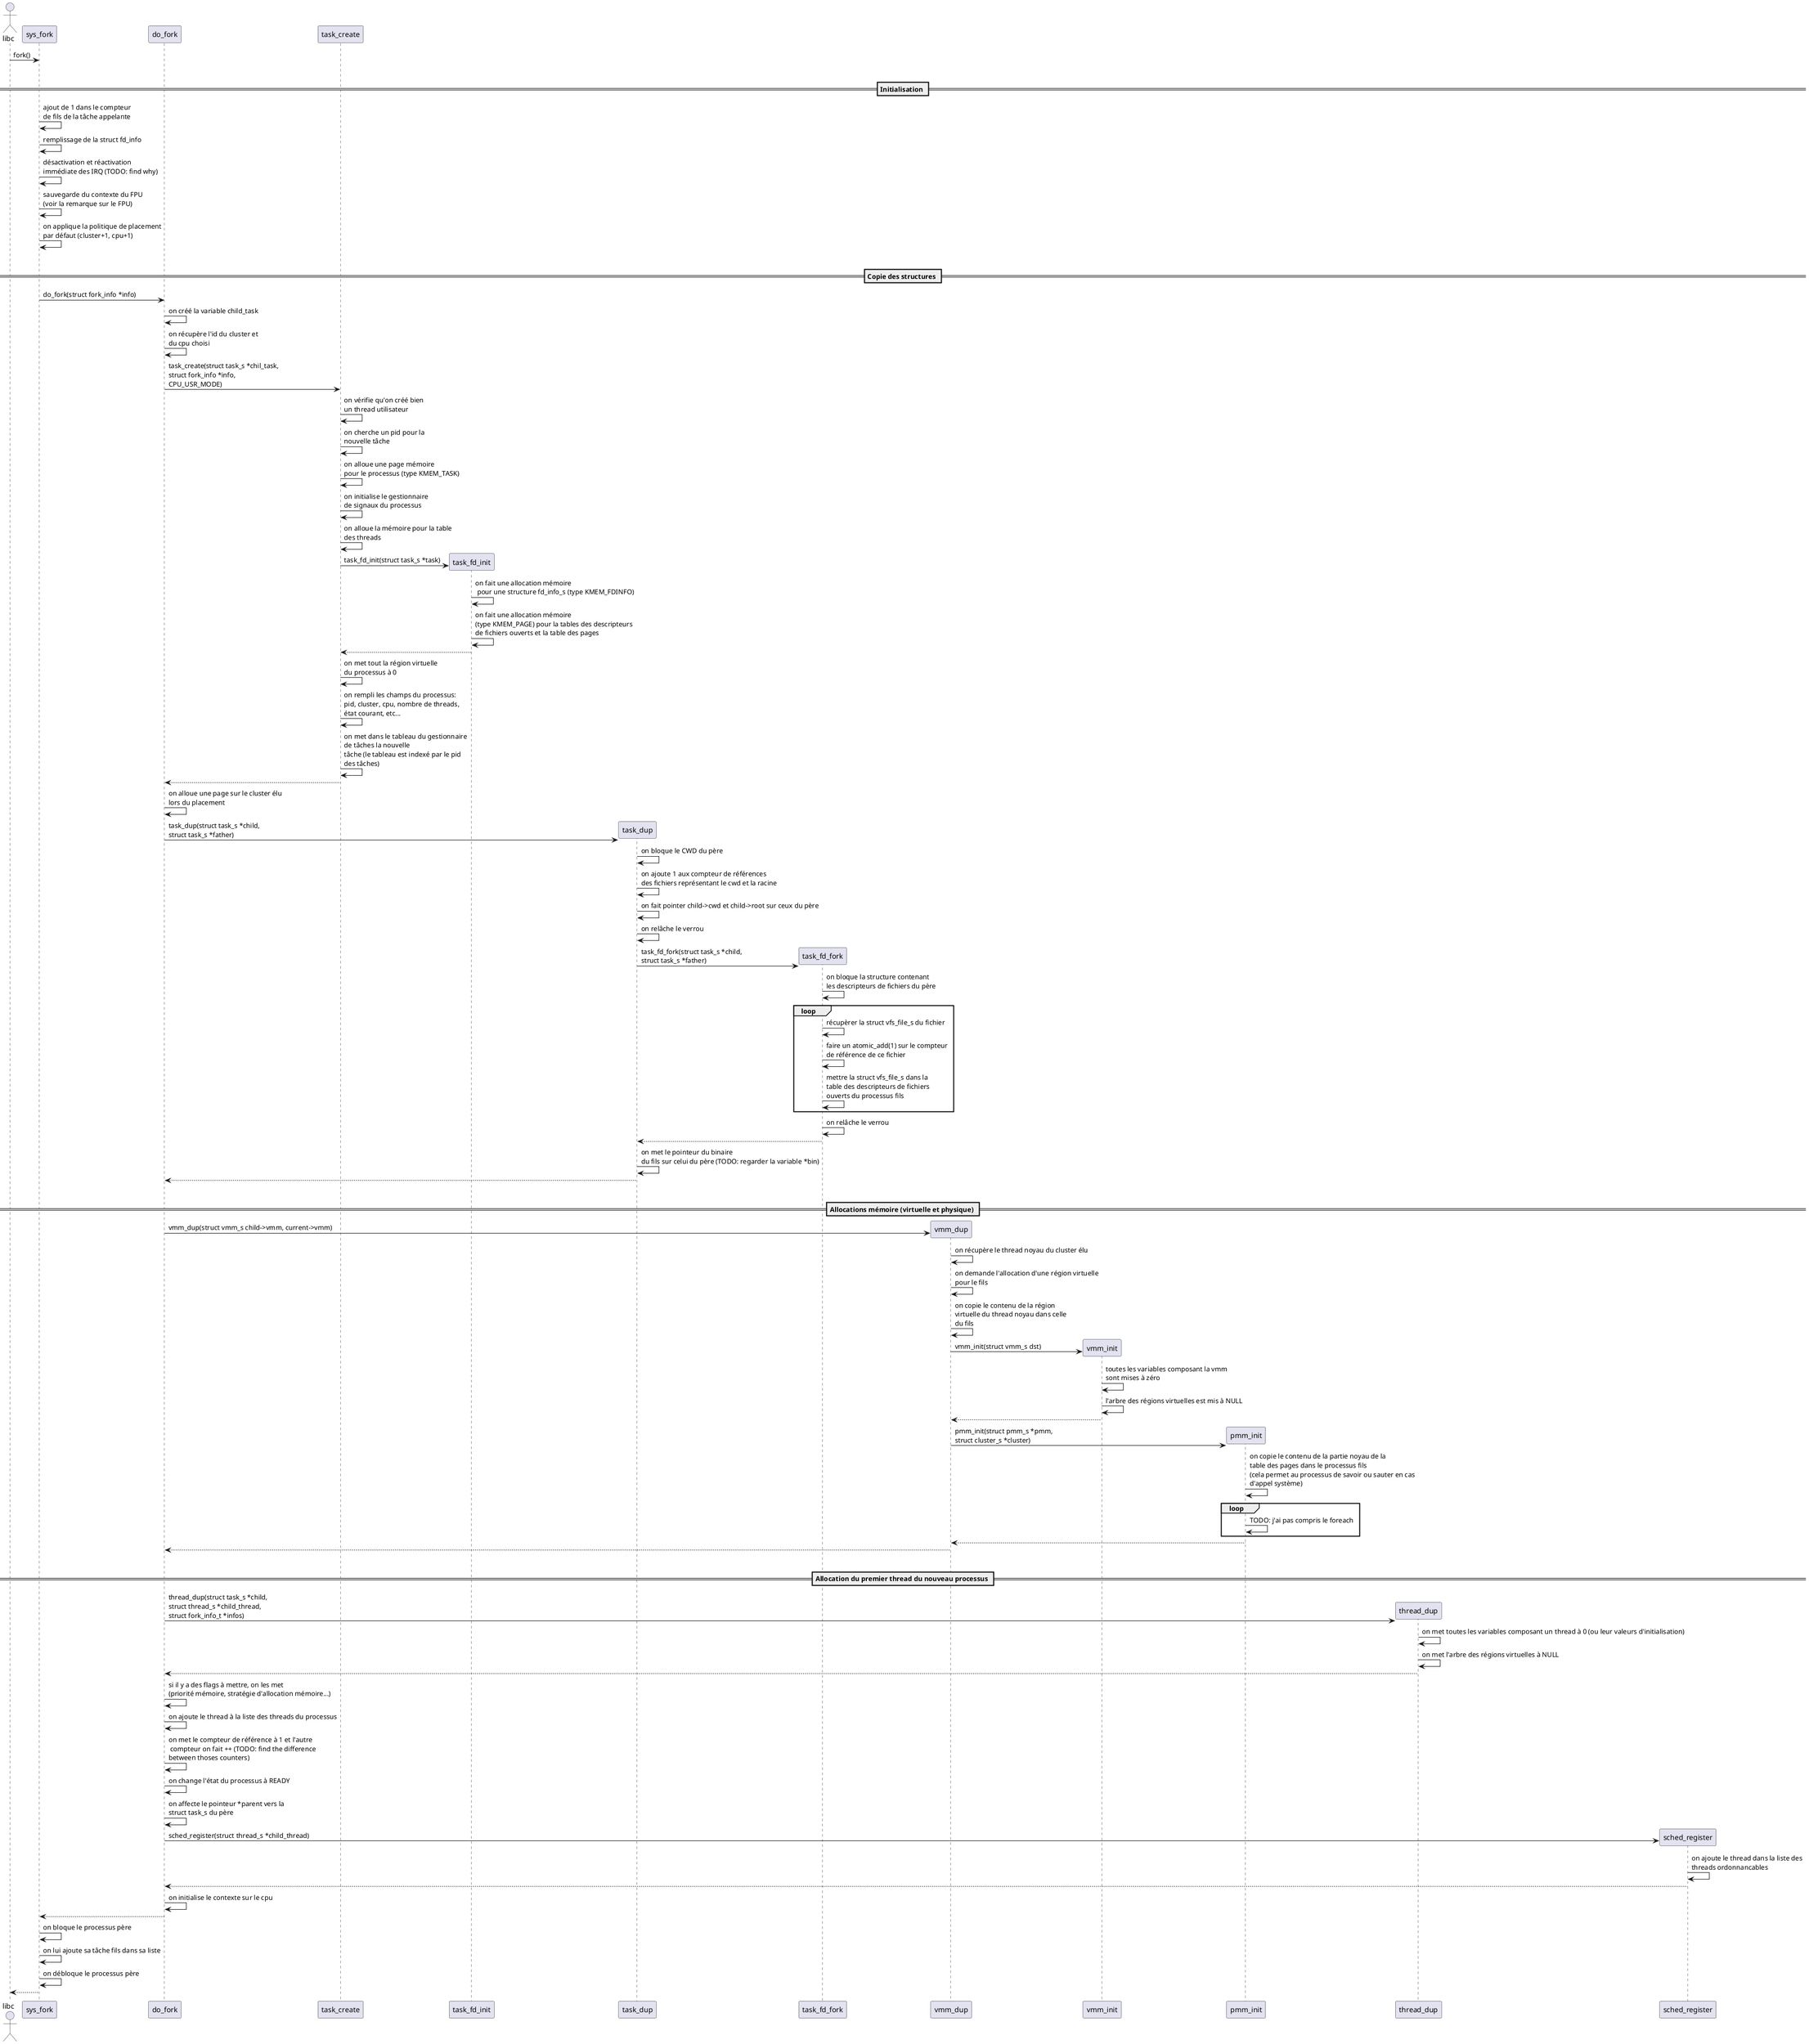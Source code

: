 @startuml

actor libc
libc -> sys_fork : fork()

|||
== Initialisation ==

sys_fork -> sys_fork : ajout de 1 dans le compteur\nde fils de la tâche appelante
sys_fork -> sys_fork : remplissage de la struct fd_info
sys_fork -> sys_fork : désactivation et réactivation\nimmédiate des IRQ (TODO: find why)
sys_fork -> sys_fork : sauvegarde du contexte du FPU\n(voir la remarque sur le FPU)
sys_fork -> sys_fork : on applique la politique de placement\npar défaut (cluster+1, cpu+1)


|||
== Copie des structures ==

sys_fork -> do_fork  : do_fork(struct fork_info *info)

do_fork -> do_fork   : on créé la variable child_task
do_fork -> do_fork   : on récupère l'id du cluster et\ndu cpu choisi
do_fork -> task_create      : task_create(struct task_s *chil_task,\nstruct fork_info *info,\nCPU_USR_MODE)

task_create -> task_create  : on vérifie qu'on créé bien\nun thread utilisateur
task_create -> task_create  : on cherche un pid pour la\nnouvelle tâche
task_create -> task_create  : on alloue une page mémoire\npour le processus (type KMEM_TASK)
task_create -> task_create  : on initialise le gestionnaire\nde signaux du processus
task_create -> task_create  : on alloue la mémoire pour la table\ndes threads
create task_fd_init
task_create -> task_fd_init : task_fd_init(struct task_s *task)

task_fd_init -> task_fd_init: on fait une allocation mémoire\n pour une structure fd_info_s (type KMEM_FDINFO)
task_fd_init -> task_fd_init: on fait une allocation mémoire\n(type KMEM_PAGE) pour la tables des descripteurs\nde fichiers ouverts et la table des pages
task_fd_init --> task_create

task_create -> task_create  : on met tout la région virtuelle\ndu processus à 0
task_create -> task_create  : on rempli les champs du processus:\npid, cluster, cpu, nombre de threads,\nétat courant, etc...
task_create -> task_create  : on met dans le tableau du gestionnaire\nde tâches la nouvelle\ntâche (le tableau est indexé par le pid\ndes tâches)
task_create --> do_fork

do_fork -> do_fork          : on alloue une page sur le cluster élu\nlors du placement
create task_dup
do_fork -> task_dup         : task_dup(struct task_s *child,\nstruct task_s *father)

task_dup -> task_dup        : on bloque le CWD du père
task_dup -> task_dup        : on ajoute 1 aux compteur de références\ndes fichiers représentant le cwd et la racine
task_dup -> task_dup        : on fait pointer child->cwd et child->root sur ceux du père
task_dup -> task_dup        : on relâche le verrou
create task_fd_fork
task_dup -> task_fd_fork    : task_fd_fork(struct task_s *child,\nstruct task_s *father)

task_fd_fork -> task_fd_fork: on bloque la structure contenant\nles descripteurs de fichiers du père
loop
task_fd_fork -> task_fd_fork: récupèrer la struct vfs_file_s du fichier
task_fd_fork -> task_fd_fork: faire un atomic_add(1) sur le compteur\nde référence de ce fichier
task_fd_fork -> task_fd_fork: mettre la struct vfs_file_s dans la\ntable des descripteurs de fichiers\nouverts du processus fils
end
task_fd_fork -> task_fd_fork: on relâche le verrou
task_fd_fork --> task_dup

task_dup -> task_dup : on met le pointeur du binaire\ndu fils sur celui du père (TODO: regarder la variable *bin)
task_dup --> do_fork


|||
== Allocations mémoire (virtuelle et physique) ==
create vmm_dup
do_fork -> vmm_dup   : vmm_dup(struct vmm_s child->vmm, current->vmm)

vmm_dup -> vmm_dup   : on récupère le thread noyau du cluster élu
vmm_dup -> vmm_dup   : on demande l'allocation d'une région virtuelle\npour le fils
vmm_dup -> vmm_dup   : on copie le contenu de la région\nvirtuelle du thread noyau dans celle\ndu fils
create vmm_init
vmm_dup -> vmm_init  : vmm_init(struct vmm_s dst)

vmm_init -> vmm_init : toutes les variables composant la vmm\nsont mises à zéro
vmm_init -> vmm_init : l'arbre des régions virtuelles est mis à NULL
vmm_init --> vmm_dup

create pmm_init
vmm_dup -> pmm_init  : pmm_init(struct pmm_s *pmm,\nstruct cluster_s *cluster)

pmm_init -> pmm_init : on copie le contenu de la partie noyau de la\ntable des pages dans le processus fils\n(cela permet au processus de savoir ou sauter en cas\nd'appel système)
loop
pmm_init -> pmm_init : TODO: j'ai pas compris le foreach
end
pmm_init --> vmm_dup

vmm_dup --> do_fork


|||
== Allocation du premier thread du nouveau processus ==
create thread_dup
do_fork -> thread_dup : thread_dup(struct task_s *child,\nstruct thread_s *child_thread,\nstruct fork_info_t *infos)

thread_dup -> thread_dup : on met toutes les variables composant un thread à 0 (ou leur valeurs d'initialisation)
thread_dup -> thread_dup : on met l'arbre des régions virtuelles à NULL
thread_dup --> do_fork

do_fork -> do_fork      : si il y a des flags à mettre, on les met\n(priorité mémoire, stratégie d'allocation mémoire...)
do_fork -> do_fork      : on ajoute le thread à la liste des threads du processus
do_fork -> do_fork      : on met le compteur de référence à 1 et l'autre\n compteur on fait ++ (TODO: find the difference\nbetween thoses counters)
do_fork -> do_fork      : on change l'état du processus à READY
do_fork -> do_fork      : on affecte le pointeur *parent vers la\nstruct task_s du père 
create sched_register
do_fork -> sched_register       : sched_register(struct thread_s *child_thread)

sched_register -> sched_register        : on ajoute le thread dans la liste des\nthreads ordonnancables
sched_register --> do_fork

do_fork -> do_fork      : on initialise le contexte sur le cpu
do_fork --> sys_fork

sys_fork -> sys_fork    : on bloque le processus père
sys_fork -> sys_fork    : on lui ajoute sa tâche fils dans sa liste
sys_fork -> sys_fork    : on débloque le processus père

sys_fork --> libc

@enduml
